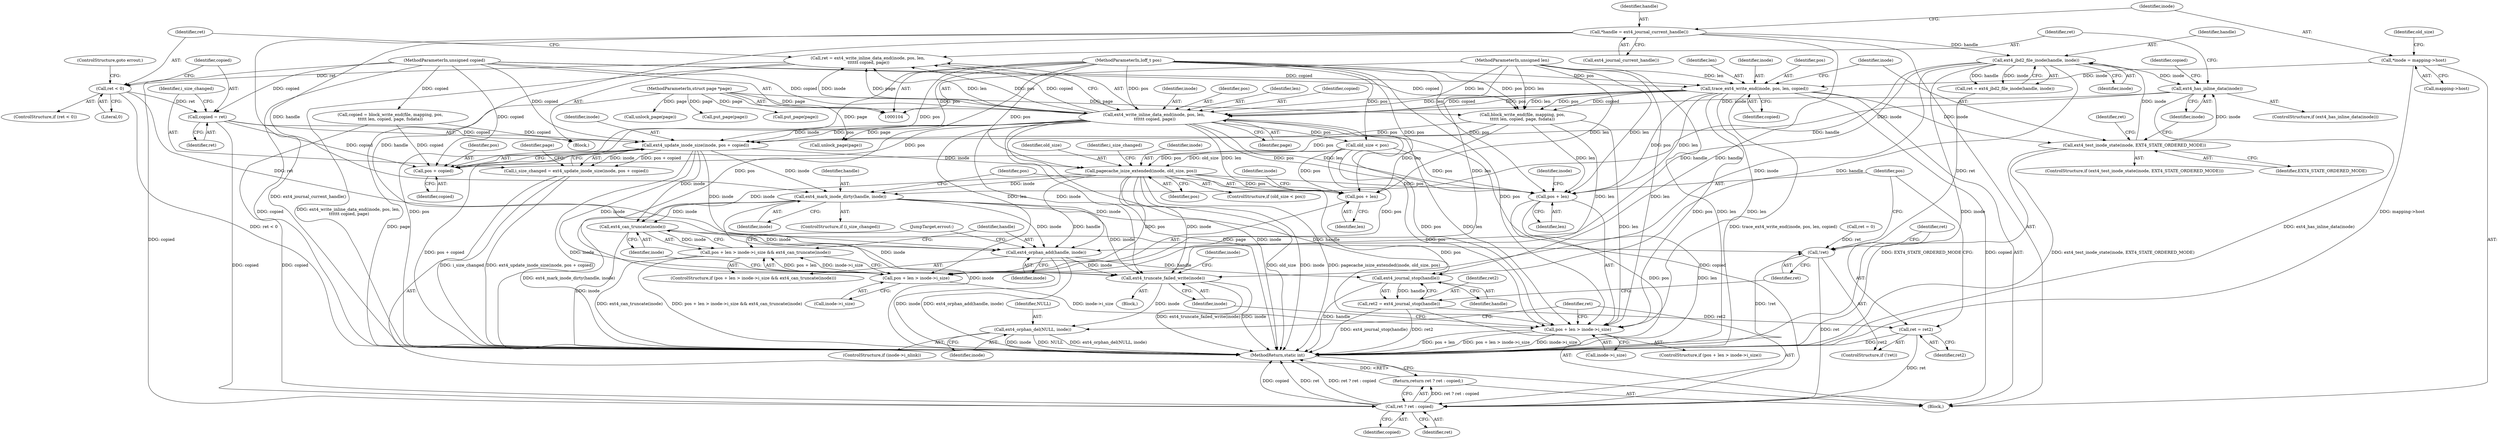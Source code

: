 digraph "1_linux_06bd3c36a733ac27962fea7d6f47168841376824_0@API" {
"1000165" [label="(Call,ret = ext4_write_inline_data_end(inode, pos, len,\n \t\t\t\t\t\t copied, page))"];
"1000167" [label="(Call,ext4_write_inline_data_end(inode, pos, len,\n \t\t\t\t\t\t copied, page))"];
"1000162" [label="(Call,ext4_has_inline_data(inode))"];
"1000150" [label="(Call,ext4_jbd2_file_inode(handle, inode))"];
"1000114" [label="(Call,*handle = ext4_journal_current_handle())"];
"1000144" [label="(Call,ext4_test_inode_state(inode, EXT4_STATE_ORDERED_MODE))"];
"1000138" [label="(Call,trace_ext4_write_end(inode, pos, len, copied))"];
"1000118" [label="(Call,*inode = mapping->host)"];
"1000107" [label="(MethodParameterIn,loff_t pos)"];
"1000108" [label="(MethodParameterIn,unsigned len)"];
"1000109" [label="(MethodParameterIn,unsigned copied)"];
"1000110" [label="(MethodParameterIn,struct page *page)"];
"1000174" [label="(Call,ret < 0)"];
"1000178" [label="(Call,copied = ret)"];
"1000194" [label="(Call,ext4_update_inode_size(inode, pos + copied))"];
"1000192" [label="(Call,i_size_changed = ext4_update_inode_size(inode, pos + copied))"];
"1000207" [label="(Call,pagecache_isize_extended(inode, old_size, pos))"];
"1000213" [label="(Call,ext4_mark_inode_dirty(handle, inode))"];
"1000225" [label="(Call,ext4_can_truncate(inode))"];
"1000217" [label="(Call,pos + len > inode->i_size && ext4_can_truncate(inode))"];
"1000227" [label="(Call,ext4_orphan_add(handle, inode))"];
"1000233" [label="(Call,ext4_journal_stop(handle))"];
"1000231" [label="(Call,ret2 = ext4_journal_stop(handle))"];
"1000238" [label="(Call,ret = ret2)"];
"1000260" [label="(Call,ret ? ret : copied)"];
"1000259" [label="(Return,return ret ? ret : copied;)"];
"1000250" [label="(Call,ext4_truncate_failed_write(inode))"];
"1000256" [label="(Call,ext4_orphan_del(NULL, inode))"];
"1000218" [label="(Call,pos + len > inode->i_size)"];
"1000242" [label="(Call,pos + len > inode->i_size)"];
"1000219" [label="(Call,pos + len)"];
"1000243" [label="(Call,pos + len)"];
"1000196" [label="(Call,pos + copied)"];
"1000236" [label="(Call,!ret)"];
"1000251" [label="(Identifier,inode)"];
"1000230" [label="(JumpTarget,errout:)"];
"1000114" [label="(Call,*handle = ext4_journal_current_handle())"];
"1000184" [label="(Call,block_write_end(file, mapping, pos,\n\t\t\t\t\t len, copied, page, fsdata))"];
"1000171" [label="(Identifier,copied)"];
"1000107" [label="(MethodParameterIn,loff_t pos)"];
"1000232" [label="(Identifier,ret2)"];
"1000222" [label="(Call,inode->i_size)"];
"1000256" [label="(Call,ext4_orphan_del(NULL, inode))"];
"1000141" [label="(Identifier,len)"];
"1000258" [label="(Identifier,inode)"];
"1000125" [label="(Identifier,old_size)"];
"1000252" [label="(ControlStructure,if (inode->i_nlink))"];
"1000199" [label="(Call,unlock_page(page))"];
"1000214" [label="(Identifier,handle)"];
"1000151" [label="(Identifier,handle)"];
"1000130" [label="(Call,ret = 0)"];
"1000176" [label="(Literal,0)"];
"1000172" [label="(Identifier,page)"];
"1000150" [label="(Call,ext4_jbd2_file_inode(handle, inode))"];
"1000229" [label="(Identifier,inode)"];
"1000209" [label="(Identifier,old_size)"];
"1000145" [label="(Identifier,inode)"];
"1000167" [label="(Call,ext4_write_inline_data_end(inode, pos, len,\n \t\t\t\t\t\t copied, page))"];
"1000241" [label="(ControlStructure,if (pos + len > inode->i_size))"];
"1000215" [label="(Identifier,inode)"];
"1000196" [label="(Call,pos + copied)"];
"1000192" [label="(Call,i_size_changed = ext4_update_inode_size(inode, pos + copied))"];
"1000234" [label="(Identifier,handle)"];
"1000168" [label="(Identifier,inode)"];
"1000236" [label="(Call,!ret)"];
"1000177" [label="(ControlStructure,goto errout;)"];
"1000144" [label="(Call,ext4_test_inode_state(inode, EXT4_STATE_ORDERED_MODE))"];
"1000263" [label="(Identifier,copied)"];
"1000195" [label="(Identifier,inode)"];
"1000194" [label="(Call,ext4_update_inode_size(inode, pos + copied))"];
"1000198" [label="(Identifier,copied)"];
"1000231" [label="(Call,ret2 = ext4_journal_stop(handle))"];
"1000239" [label="(Identifier,ret)"];
"1000143" [label="(ControlStructure,if (ext4_test_inode_state(inode, EXT4_STATE_ORDERED_MODE)))"];
"1000161" [label="(ControlStructure,if (ext4_has_inline_data(inode)))"];
"1000164" [label="(Block,)"];
"1000197" [label="(Identifier,pos)"];
"1000213" [label="(Call,ext4_mark_inode_dirty(handle, inode))"];
"1000204" [label="(Call,old_size < pos)"];
"1000119" [label="(Identifier,inode)"];
"1000219" [label="(Call,pos + len)"];
"1000162" [label="(Call,ext4_has_inline_data(inode))"];
"1000260" [label="(Call,ret ? ret : copied)"];
"1000165" [label="(Call,ret = ext4_write_inline_data_end(inode, pos, len,\n \t\t\t\t\t\t copied, page))"];
"1000226" [label="(Identifier,inode)"];
"1000152" [label="(Identifier,inode)"];
"1000240" [label="(Identifier,ret2)"];
"1000212" [label="(Identifier,i_size_changed)"];
"1000146" [label="(Identifier,EXT4_STATE_ORDERED_MODE)"];
"1000120" [label="(Call,mapping->host)"];
"1000208" [label="(Identifier,inode)"];
"1000116" [label="(Call,ext4_journal_current_handle())"];
"1000112" [label="(Block,)"];
"1000249" [label="(Block,)"];
"1000218" [label="(Call,pos + len > inode->i_size)"];
"1000228" [label="(Identifier,handle)"];
"1000225" [label="(Call,ext4_can_truncate(inode))"];
"1000244" [label="(Identifier,pos)"];
"1000261" [label="(Identifier,ret)"];
"1000149" [label="(Identifier,ret)"];
"1000233" [label="(Call,ext4_journal_stop(handle))"];
"1000142" [label="(Identifier,copied)"];
"1000183" [label="(Identifier,copied)"];
"1000207" [label="(Call,pagecache_isize_extended(inode, old_size, pos))"];
"1000110" [label="(MethodParameterIn,struct page *page)"];
"1000169" [label="(Identifier,pos)"];
"1000158" [label="(Call,put_page(page))"];
"1000166" [label="(Identifier,ret)"];
"1000235" [label="(ControlStructure,if (!ret))"];
"1000221" [label="(Identifier,len)"];
"1000148" [label="(Call,ret = ext4_jbd2_file_inode(handle, inode))"];
"1000193" [label="(Identifier,i_size_changed)"];
"1000220" [label="(Identifier,pos)"];
"1000238" [label="(Call,ret = ret2)"];
"1000245" [label="(Identifier,len)"];
"1000246" [label="(Call,inode->i_size)"];
"1000262" [label="(Identifier,ret)"];
"1000139" [label="(Identifier,inode)"];
"1000175" [label="(Identifier,ret)"];
"1000259" [label="(Return,return ret ? ret : copied;)"];
"1000257" [label="(Identifier,NULL)"];
"1000250" [label="(Call,ext4_truncate_failed_write(inode))"];
"1000108" [label="(MethodParameterIn,unsigned len)"];
"1000242" [label="(Call,pos + len > inode->i_size)"];
"1000200" [label="(Identifier,page)"];
"1000201" [label="(Call,put_page(page))"];
"1000210" [label="(Identifier,pos)"];
"1000179" [label="(Identifier,copied)"];
"1000178" [label="(Call,copied = ret)"];
"1000237" [label="(Identifier,ret)"];
"1000163" [label="(Identifier,inode)"];
"1000264" [label="(MethodReturn,static int)"];
"1000118" [label="(Call,*inode = mapping->host)"];
"1000223" [label="(Identifier,inode)"];
"1000138" [label="(Call,trace_ext4_write_end(inode, pos, len, copied))"];
"1000227" [label="(Call,ext4_orphan_add(handle, inode))"];
"1000180" [label="(Identifier,ret)"];
"1000216" [label="(ControlStructure,if (pos + len > inode->i_size && ext4_can_truncate(inode)))"];
"1000140" [label="(Identifier,pos)"];
"1000156" [label="(Call,unlock_page(page))"];
"1000203" [label="(ControlStructure,if (old_size < pos))"];
"1000243" [label="(Call,pos + len)"];
"1000109" [label="(MethodParameterIn,unsigned copied)"];
"1000170" [label="(Identifier,len)"];
"1000174" [label="(Call,ret < 0)"];
"1000254" [label="(Identifier,inode)"];
"1000211" [label="(ControlStructure,if (i_size_changed))"];
"1000247" [label="(Identifier,inode)"];
"1000173" [label="(ControlStructure,if (ret < 0))"];
"1000115" [label="(Identifier,handle)"];
"1000217" [label="(Call,pos + len > inode->i_size && ext4_can_truncate(inode))"];
"1000182" [label="(Call,copied = block_write_end(file, mapping, pos,\n\t\t\t\t\t len, copied, page, fsdata))"];
"1000165" -> "1000164"  [label="AST: "];
"1000165" -> "1000167"  [label="CFG: "];
"1000166" -> "1000165"  [label="AST: "];
"1000167" -> "1000165"  [label="AST: "];
"1000175" -> "1000165"  [label="CFG: "];
"1000165" -> "1000264"  [label="DDG: ext4_write_inline_data_end(inode, pos, len,\n \t\t\t\t\t\t copied, page)"];
"1000167" -> "1000165"  [label="DDG: inode"];
"1000167" -> "1000165"  [label="DDG: page"];
"1000167" -> "1000165"  [label="DDG: len"];
"1000167" -> "1000165"  [label="DDG: pos"];
"1000167" -> "1000165"  [label="DDG: copied"];
"1000165" -> "1000174"  [label="DDG: ret"];
"1000167" -> "1000172"  [label="CFG: "];
"1000168" -> "1000167"  [label="AST: "];
"1000169" -> "1000167"  [label="AST: "];
"1000170" -> "1000167"  [label="AST: "];
"1000171" -> "1000167"  [label="AST: "];
"1000172" -> "1000167"  [label="AST: "];
"1000167" -> "1000264"  [label="DDG: inode"];
"1000167" -> "1000264"  [label="DDG: page"];
"1000162" -> "1000167"  [label="DDG: inode"];
"1000138" -> "1000167"  [label="DDG: pos"];
"1000138" -> "1000167"  [label="DDG: len"];
"1000138" -> "1000167"  [label="DDG: copied"];
"1000107" -> "1000167"  [label="DDG: pos"];
"1000108" -> "1000167"  [label="DDG: len"];
"1000109" -> "1000167"  [label="DDG: copied"];
"1000110" -> "1000167"  [label="DDG: page"];
"1000167" -> "1000194"  [label="DDG: inode"];
"1000167" -> "1000194"  [label="DDG: pos"];
"1000167" -> "1000196"  [label="DDG: pos"];
"1000167" -> "1000199"  [label="DDG: page"];
"1000167" -> "1000204"  [label="DDG: pos"];
"1000167" -> "1000218"  [label="DDG: len"];
"1000167" -> "1000219"  [label="DDG: len"];
"1000167" -> "1000242"  [label="DDG: pos"];
"1000167" -> "1000242"  [label="DDG: len"];
"1000167" -> "1000243"  [label="DDG: pos"];
"1000167" -> "1000243"  [label="DDG: len"];
"1000167" -> "1000250"  [label="DDG: inode"];
"1000167" -> "1000260"  [label="DDG: copied"];
"1000162" -> "1000161"  [label="AST: "];
"1000162" -> "1000163"  [label="CFG: "];
"1000163" -> "1000162"  [label="AST: "];
"1000166" -> "1000162"  [label="CFG: "];
"1000183" -> "1000162"  [label="CFG: "];
"1000162" -> "1000264"  [label="DDG: ext4_has_inline_data(inode)"];
"1000150" -> "1000162"  [label="DDG: inode"];
"1000144" -> "1000162"  [label="DDG: inode"];
"1000162" -> "1000194"  [label="DDG: inode"];
"1000150" -> "1000148"  [label="AST: "];
"1000150" -> "1000152"  [label="CFG: "];
"1000151" -> "1000150"  [label="AST: "];
"1000152" -> "1000150"  [label="AST: "];
"1000148" -> "1000150"  [label="CFG: "];
"1000150" -> "1000264"  [label="DDG: inode"];
"1000150" -> "1000148"  [label="DDG: handle"];
"1000150" -> "1000148"  [label="DDG: inode"];
"1000114" -> "1000150"  [label="DDG: handle"];
"1000144" -> "1000150"  [label="DDG: inode"];
"1000150" -> "1000213"  [label="DDG: handle"];
"1000150" -> "1000227"  [label="DDG: handle"];
"1000150" -> "1000233"  [label="DDG: handle"];
"1000150" -> "1000250"  [label="DDG: inode"];
"1000114" -> "1000112"  [label="AST: "];
"1000114" -> "1000116"  [label="CFG: "];
"1000115" -> "1000114"  [label="AST: "];
"1000116" -> "1000114"  [label="AST: "];
"1000119" -> "1000114"  [label="CFG: "];
"1000114" -> "1000264"  [label="DDG: ext4_journal_current_handle()"];
"1000114" -> "1000213"  [label="DDG: handle"];
"1000114" -> "1000227"  [label="DDG: handle"];
"1000114" -> "1000233"  [label="DDG: handle"];
"1000144" -> "1000143"  [label="AST: "];
"1000144" -> "1000146"  [label="CFG: "];
"1000145" -> "1000144"  [label="AST: "];
"1000146" -> "1000144"  [label="AST: "];
"1000149" -> "1000144"  [label="CFG: "];
"1000163" -> "1000144"  [label="CFG: "];
"1000144" -> "1000264"  [label="DDG: ext4_test_inode_state(inode, EXT4_STATE_ORDERED_MODE)"];
"1000144" -> "1000264"  [label="DDG: EXT4_STATE_ORDERED_MODE"];
"1000138" -> "1000144"  [label="DDG: inode"];
"1000138" -> "1000112"  [label="AST: "];
"1000138" -> "1000142"  [label="CFG: "];
"1000139" -> "1000138"  [label="AST: "];
"1000140" -> "1000138"  [label="AST: "];
"1000141" -> "1000138"  [label="AST: "];
"1000142" -> "1000138"  [label="AST: "];
"1000145" -> "1000138"  [label="CFG: "];
"1000138" -> "1000264"  [label="DDG: trace_ext4_write_end(inode, pos, len, copied)"];
"1000118" -> "1000138"  [label="DDG: inode"];
"1000107" -> "1000138"  [label="DDG: pos"];
"1000108" -> "1000138"  [label="DDG: len"];
"1000109" -> "1000138"  [label="DDG: copied"];
"1000138" -> "1000184"  [label="DDG: pos"];
"1000138" -> "1000184"  [label="DDG: len"];
"1000138" -> "1000184"  [label="DDG: copied"];
"1000138" -> "1000242"  [label="DDG: pos"];
"1000138" -> "1000242"  [label="DDG: len"];
"1000138" -> "1000243"  [label="DDG: pos"];
"1000138" -> "1000243"  [label="DDG: len"];
"1000138" -> "1000260"  [label="DDG: copied"];
"1000118" -> "1000112"  [label="AST: "];
"1000118" -> "1000120"  [label="CFG: "];
"1000119" -> "1000118"  [label="AST: "];
"1000120" -> "1000118"  [label="AST: "];
"1000125" -> "1000118"  [label="CFG: "];
"1000118" -> "1000264"  [label="DDG: mapping->host"];
"1000107" -> "1000104"  [label="AST: "];
"1000107" -> "1000264"  [label="DDG: pos"];
"1000107" -> "1000184"  [label="DDG: pos"];
"1000107" -> "1000194"  [label="DDG: pos"];
"1000107" -> "1000196"  [label="DDG: pos"];
"1000107" -> "1000204"  [label="DDG: pos"];
"1000107" -> "1000207"  [label="DDG: pos"];
"1000107" -> "1000218"  [label="DDG: pos"];
"1000107" -> "1000219"  [label="DDG: pos"];
"1000107" -> "1000242"  [label="DDG: pos"];
"1000107" -> "1000243"  [label="DDG: pos"];
"1000108" -> "1000104"  [label="AST: "];
"1000108" -> "1000264"  [label="DDG: len"];
"1000108" -> "1000184"  [label="DDG: len"];
"1000108" -> "1000218"  [label="DDG: len"];
"1000108" -> "1000219"  [label="DDG: len"];
"1000108" -> "1000242"  [label="DDG: len"];
"1000108" -> "1000243"  [label="DDG: len"];
"1000109" -> "1000104"  [label="AST: "];
"1000109" -> "1000264"  [label="DDG: copied"];
"1000109" -> "1000178"  [label="DDG: copied"];
"1000109" -> "1000182"  [label="DDG: copied"];
"1000109" -> "1000184"  [label="DDG: copied"];
"1000109" -> "1000194"  [label="DDG: copied"];
"1000109" -> "1000196"  [label="DDG: copied"];
"1000109" -> "1000260"  [label="DDG: copied"];
"1000110" -> "1000104"  [label="AST: "];
"1000110" -> "1000264"  [label="DDG: page"];
"1000110" -> "1000156"  [label="DDG: page"];
"1000110" -> "1000158"  [label="DDG: page"];
"1000110" -> "1000184"  [label="DDG: page"];
"1000110" -> "1000199"  [label="DDG: page"];
"1000110" -> "1000201"  [label="DDG: page"];
"1000174" -> "1000173"  [label="AST: "];
"1000174" -> "1000176"  [label="CFG: "];
"1000175" -> "1000174"  [label="AST: "];
"1000176" -> "1000174"  [label="AST: "];
"1000177" -> "1000174"  [label="CFG: "];
"1000179" -> "1000174"  [label="CFG: "];
"1000174" -> "1000264"  [label="DDG: ret < 0"];
"1000174" -> "1000178"  [label="DDG: ret"];
"1000174" -> "1000236"  [label="DDG: ret"];
"1000178" -> "1000164"  [label="AST: "];
"1000178" -> "1000180"  [label="CFG: "];
"1000179" -> "1000178"  [label="AST: "];
"1000180" -> "1000178"  [label="AST: "];
"1000193" -> "1000178"  [label="CFG: "];
"1000178" -> "1000194"  [label="DDG: copied"];
"1000178" -> "1000196"  [label="DDG: copied"];
"1000178" -> "1000260"  [label="DDG: copied"];
"1000194" -> "1000192"  [label="AST: "];
"1000194" -> "1000196"  [label="CFG: "];
"1000195" -> "1000194"  [label="AST: "];
"1000196" -> "1000194"  [label="AST: "];
"1000192" -> "1000194"  [label="CFG: "];
"1000194" -> "1000264"  [label="DDG: inode"];
"1000194" -> "1000264"  [label="DDG: pos + copied"];
"1000194" -> "1000192"  [label="DDG: inode"];
"1000194" -> "1000192"  [label="DDG: pos + copied"];
"1000184" -> "1000194"  [label="DDG: pos"];
"1000182" -> "1000194"  [label="DDG: copied"];
"1000194" -> "1000207"  [label="DDG: inode"];
"1000194" -> "1000213"  [label="DDG: inode"];
"1000194" -> "1000225"  [label="DDG: inode"];
"1000194" -> "1000227"  [label="DDG: inode"];
"1000194" -> "1000250"  [label="DDG: inode"];
"1000192" -> "1000112"  [label="AST: "];
"1000193" -> "1000192"  [label="AST: "];
"1000200" -> "1000192"  [label="CFG: "];
"1000192" -> "1000264"  [label="DDG: ext4_update_inode_size(inode, pos + copied)"];
"1000192" -> "1000264"  [label="DDG: i_size_changed"];
"1000207" -> "1000203"  [label="AST: "];
"1000207" -> "1000210"  [label="CFG: "];
"1000208" -> "1000207"  [label="AST: "];
"1000209" -> "1000207"  [label="AST: "];
"1000210" -> "1000207"  [label="AST: "];
"1000212" -> "1000207"  [label="CFG: "];
"1000207" -> "1000264"  [label="DDG: pagecache_isize_extended(inode, old_size, pos)"];
"1000207" -> "1000264"  [label="DDG: old_size"];
"1000207" -> "1000264"  [label="DDG: inode"];
"1000204" -> "1000207"  [label="DDG: old_size"];
"1000204" -> "1000207"  [label="DDG: pos"];
"1000207" -> "1000213"  [label="DDG: inode"];
"1000207" -> "1000218"  [label="DDG: pos"];
"1000207" -> "1000219"  [label="DDG: pos"];
"1000207" -> "1000225"  [label="DDG: inode"];
"1000207" -> "1000227"  [label="DDG: inode"];
"1000207" -> "1000242"  [label="DDG: pos"];
"1000207" -> "1000243"  [label="DDG: pos"];
"1000207" -> "1000250"  [label="DDG: inode"];
"1000213" -> "1000211"  [label="AST: "];
"1000213" -> "1000215"  [label="CFG: "];
"1000214" -> "1000213"  [label="AST: "];
"1000215" -> "1000213"  [label="AST: "];
"1000220" -> "1000213"  [label="CFG: "];
"1000213" -> "1000264"  [label="DDG: ext4_mark_inode_dirty(handle, inode)"];
"1000213" -> "1000264"  [label="DDG: inode"];
"1000213" -> "1000225"  [label="DDG: inode"];
"1000213" -> "1000227"  [label="DDG: handle"];
"1000213" -> "1000227"  [label="DDG: inode"];
"1000213" -> "1000233"  [label="DDG: handle"];
"1000213" -> "1000250"  [label="DDG: inode"];
"1000225" -> "1000217"  [label="AST: "];
"1000225" -> "1000226"  [label="CFG: "];
"1000226" -> "1000225"  [label="AST: "];
"1000217" -> "1000225"  [label="CFG: "];
"1000225" -> "1000264"  [label="DDG: inode"];
"1000225" -> "1000217"  [label="DDG: inode"];
"1000225" -> "1000227"  [label="DDG: inode"];
"1000225" -> "1000250"  [label="DDG: inode"];
"1000217" -> "1000216"  [label="AST: "];
"1000217" -> "1000218"  [label="CFG: "];
"1000218" -> "1000217"  [label="AST: "];
"1000228" -> "1000217"  [label="CFG: "];
"1000230" -> "1000217"  [label="CFG: "];
"1000217" -> "1000264"  [label="DDG: ext4_can_truncate(inode)"];
"1000217" -> "1000264"  [label="DDG: pos + len > inode->i_size && ext4_can_truncate(inode)"];
"1000218" -> "1000217"  [label="DDG: pos + len"];
"1000218" -> "1000217"  [label="DDG: inode->i_size"];
"1000227" -> "1000216"  [label="AST: "];
"1000227" -> "1000229"  [label="CFG: "];
"1000228" -> "1000227"  [label="AST: "];
"1000229" -> "1000227"  [label="AST: "];
"1000230" -> "1000227"  [label="CFG: "];
"1000227" -> "1000264"  [label="DDG: ext4_orphan_add(handle, inode)"];
"1000227" -> "1000264"  [label="DDG: inode"];
"1000227" -> "1000233"  [label="DDG: handle"];
"1000227" -> "1000250"  [label="DDG: inode"];
"1000233" -> "1000231"  [label="AST: "];
"1000233" -> "1000234"  [label="CFG: "];
"1000234" -> "1000233"  [label="AST: "];
"1000231" -> "1000233"  [label="CFG: "];
"1000233" -> "1000264"  [label="DDG: handle"];
"1000233" -> "1000231"  [label="DDG: handle"];
"1000231" -> "1000112"  [label="AST: "];
"1000232" -> "1000231"  [label="AST: "];
"1000237" -> "1000231"  [label="CFG: "];
"1000231" -> "1000264"  [label="DDG: ext4_journal_stop(handle)"];
"1000231" -> "1000264"  [label="DDG: ret2"];
"1000231" -> "1000238"  [label="DDG: ret2"];
"1000238" -> "1000235"  [label="AST: "];
"1000238" -> "1000240"  [label="CFG: "];
"1000239" -> "1000238"  [label="AST: "];
"1000240" -> "1000238"  [label="AST: "];
"1000244" -> "1000238"  [label="CFG: "];
"1000238" -> "1000264"  [label="DDG: ret2"];
"1000238" -> "1000260"  [label="DDG: ret"];
"1000260" -> "1000259"  [label="AST: "];
"1000260" -> "1000262"  [label="CFG: "];
"1000260" -> "1000263"  [label="CFG: "];
"1000261" -> "1000260"  [label="AST: "];
"1000262" -> "1000260"  [label="AST: "];
"1000263" -> "1000260"  [label="AST: "];
"1000259" -> "1000260"  [label="CFG: "];
"1000260" -> "1000264"  [label="DDG: ret"];
"1000260" -> "1000264"  [label="DDG: ret ? ret : copied"];
"1000260" -> "1000264"  [label="DDG: copied"];
"1000260" -> "1000259"  [label="DDG: ret ? ret : copied"];
"1000236" -> "1000260"  [label="DDG: ret"];
"1000182" -> "1000260"  [label="DDG: copied"];
"1000259" -> "1000112"  [label="AST: "];
"1000264" -> "1000259"  [label="CFG: "];
"1000259" -> "1000264"  [label="DDG: <RET>"];
"1000250" -> "1000249"  [label="AST: "];
"1000250" -> "1000251"  [label="CFG: "];
"1000251" -> "1000250"  [label="AST: "];
"1000254" -> "1000250"  [label="CFG: "];
"1000250" -> "1000264"  [label="DDG: inode"];
"1000250" -> "1000264"  [label="DDG: ext4_truncate_failed_write(inode)"];
"1000250" -> "1000256"  [label="DDG: inode"];
"1000256" -> "1000252"  [label="AST: "];
"1000256" -> "1000258"  [label="CFG: "];
"1000257" -> "1000256"  [label="AST: "];
"1000258" -> "1000256"  [label="AST: "];
"1000261" -> "1000256"  [label="CFG: "];
"1000256" -> "1000264"  [label="DDG: inode"];
"1000256" -> "1000264"  [label="DDG: NULL"];
"1000256" -> "1000264"  [label="DDG: ext4_orphan_del(NULL, inode)"];
"1000218" -> "1000222"  [label="CFG: "];
"1000219" -> "1000218"  [label="AST: "];
"1000222" -> "1000218"  [label="AST: "];
"1000226" -> "1000218"  [label="CFG: "];
"1000204" -> "1000218"  [label="DDG: pos"];
"1000184" -> "1000218"  [label="DDG: len"];
"1000218" -> "1000242"  [label="DDG: inode->i_size"];
"1000242" -> "1000241"  [label="AST: "];
"1000242" -> "1000246"  [label="CFG: "];
"1000243" -> "1000242"  [label="AST: "];
"1000246" -> "1000242"  [label="AST: "];
"1000251" -> "1000242"  [label="CFG: "];
"1000261" -> "1000242"  [label="CFG: "];
"1000242" -> "1000264"  [label="DDG: pos + len > inode->i_size"];
"1000242" -> "1000264"  [label="DDG: inode->i_size"];
"1000242" -> "1000264"  [label="DDG: pos + len"];
"1000204" -> "1000242"  [label="DDG: pos"];
"1000184" -> "1000242"  [label="DDG: len"];
"1000219" -> "1000221"  [label="CFG: "];
"1000220" -> "1000219"  [label="AST: "];
"1000221" -> "1000219"  [label="AST: "];
"1000223" -> "1000219"  [label="CFG: "];
"1000204" -> "1000219"  [label="DDG: pos"];
"1000184" -> "1000219"  [label="DDG: len"];
"1000243" -> "1000245"  [label="CFG: "];
"1000244" -> "1000243"  [label="AST: "];
"1000245" -> "1000243"  [label="AST: "];
"1000247" -> "1000243"  [label="CFG: "];
"1000243" -> "1000264"  [label="DDG: pos"];
"1000243" -> "1000264"  [label="DDG: len"];
"1000204" -> "1000243"  [label="DDG: pos"];
"1000184" -> "1000243"  [label="DDG: len"];
"1000196" -> "1000198"  [label="CFG: "];
"1000197" -> "1000196"  [label="AST: "];
"1000198" -> "1000196"  [label="AST: "];
"1000184" -> "1000196"  [label="DDG: pos"];
"1000182" -> "1000196"  [label="DDG: copied"];
"1000236" -> "1000235"  [label="AST: "];
"1000236" -> "1000237"  [label="CFG: "];
"1000237" -> "1000236"  [label="AST: "];
"1000239" -> "1000236"  [label="CFG: "];
"1000244" -> "1000236"  [label="CFG: "];
"1000236" -> "1000264"  [label="DDG: !ret"];
"1000148" -> "1000236"  [label="DDG: ret"];
"1000130" -> "1000236"  [label="DDG: ret"];
}
